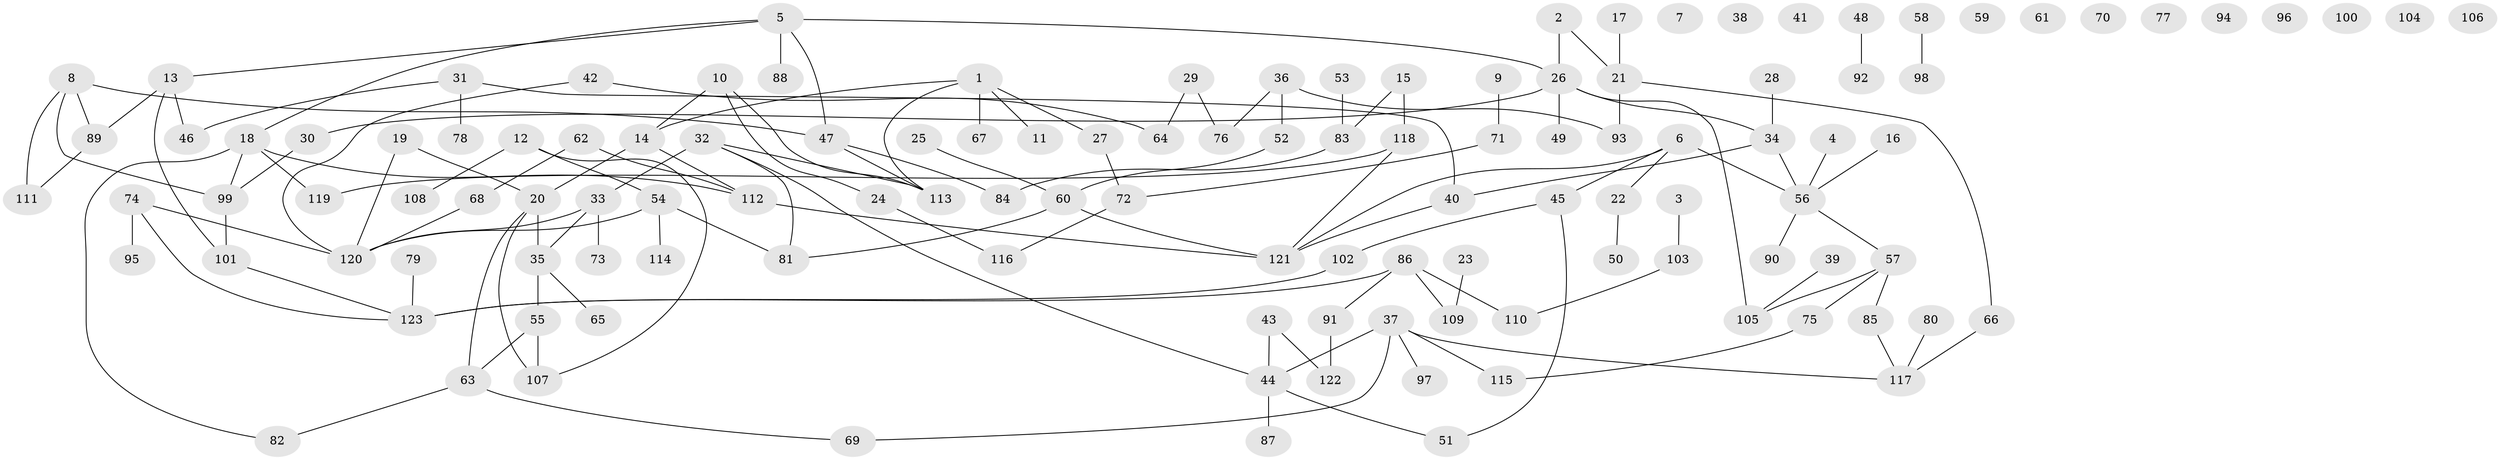 // coarse degree distribution, {4: 0.14516129032258066, 5: 0.12903225806451613, 2: 0.27419354838709675, 3: 0.24193548387096775, 1: 0.16129032258064516, 6: 0.03225806451612903, 7: 0.016129032258064516}
// Generated by graph-tools (version 1.1) at 2025/35/03/04/25 23:35:51]
// undirected, 123 vertices, 141 edges
graph export_dot {
  node [color=gray90,style=filled];
  1;
  2;
  3;
  4;
  5;
  6;
  7;
  8;
  9;
  10;
  11;
  12;
  13;
  14;
  15;
  16;
  17;
  18;
  19;
  20;
  21;
  22;
  23;
  24;
  25;
  26;
  27;
  28;
  29;
  30;
  31;
  32;
  33;
  34;
  35;
  36;
  37;
  38;
  39;
  40;
  41;
  42;
  43;
  44;
  45;
  46;
  47;
  48;
  49;
  50;
  51;
  52;
  53;
  54;
  55;
  56;
  57;
  58;
  59;
  60;
  61;
  62;
  63;
  64;
  65;
  66;
  67;
  68;
  69;
  70;
  71;
  72;
  73;
  74;
  75;
  76;
  77;
  78;
  79;
  80;
  81;
  82;
  83;
  84;
  85;
  86;
  87;
  88;
  89;
  90;
  91;
  92;
  93;
  94;
  95;
  96;
  97;
  98;
  99;
  100;
  101;
  102;
  103;
  104;
  105;
  106;
  107;
  108;
  109;
  110;
  111;
  112;
  113;
  114;
  115;
  116;
  117;
  118;
  119;
  120;
  121;
  122;
  123;
  1 -- 11;
  1 -- 14;
  1 -- 27;
  1 -- 67;
  1 -- 113;
  2 -- 21;
  2 -- 26;
  3 -- 103;
  4 -- 56;
  5 -- 13;
  5 -- 18;
  5 -- 26;
  5 -- 47;
  5 -- 88;
  6 -- 22;
  6 -- 45;
  6 -- 56;
  6 -- 121;
  8 -- 47;
  8 -- 89;
  8 -- 99;
  8 -- 111;
  9 -- 71;
  10 -- 14;
  10 -- 24;
  10 -- 113;
  12 -- 54;
  12 -- 107;
  12 -- 108;
  13 -- 46;
  13 -- 89;
  13 -- 101;
  14 -- 20;
  14 -- 112;
  15 -- 83;
  15 -- 118;
  16 -- 56;
  17 -- 21;
  18 -- 82;
  18 -- 99;
  18 -- 112;
  18 -- 119;
  19 -- 20;
  19 -- 120;
  20 -- 35;
  20 -- 63;
  20 -- 107;
  21 -- 66;
  21 -- 93;
  22 -- 50;
  23 -- 109;
  24 -- 116;
  25 -- 60;
  26 -- 30;
  26 -- 34;
  26 -- 49;
  26 -- 105;
  27 -- 72;
  28 -- 34;
  29 -- 64;
  29 -- 76;
  30 -- 99;
  31 -- 40;
  31 -- 46;
  31 -- 78;
  32 -- 33;
  32 -- 44;
  32 -- 81;
  32 -- 113;
  33 -- 35;
  33 -- 73;
  33 -- 120;
  34 -- 40;
  34 -- 56;
  35 -- 55;
  35 -- 65;
  36 -- 52;
  36 -- 76;
  36 -- 93;
  37 -- 44;
  37 -- 69;
  37 -- 97;
  37 -- 115;
  37 -- 117;
  39 -- 105;
  40 -- 121;
  42 -- 64;
  42 -- 120;
  43 -- 44;
  43 -- 122;
  44 -- 51;
  44 -- 87;
  45 -- 51;
  45 -- 102;
  47 -- 84;
  47 -- 113;
  48 -- 92;
  52 -- 60;
  53 -- 83;
  54 -- 81;
  54 -- 114;
  54 -- 120;
  55 -- 63;
  55 -- 107;
  56 -- 57;
  56 -- 90;
  57 -- 75;
  57 -- 85;
  57 -- 105;
  58 -- 98;
  60 -- 81;
  60 -- 121;
  62 -- 68;
  62 -- 112;
  63 -- 69;
  63 -- 82;
  66 -- 117;
  68 -- 120;
  71 -- 72;
  72 -- 116;
  74 -- 95;
  74 -- 120;
  74 -- 123;
  75 -- 115;
  79 -- 123;
  80 -- 117;
  83 -- 84;
  85 -- 117;
  86 -- 91;
  86 -- 109;
  86 -- 110;
  86 -- 123;
  89 -- 111;
  91 -- 122;
  99 -- 101;
  101 -- 123;
  102 -- 123;
  103 -- 110;
  112 -- 121;
  118 -- 119;
  118 -- 121;
}
